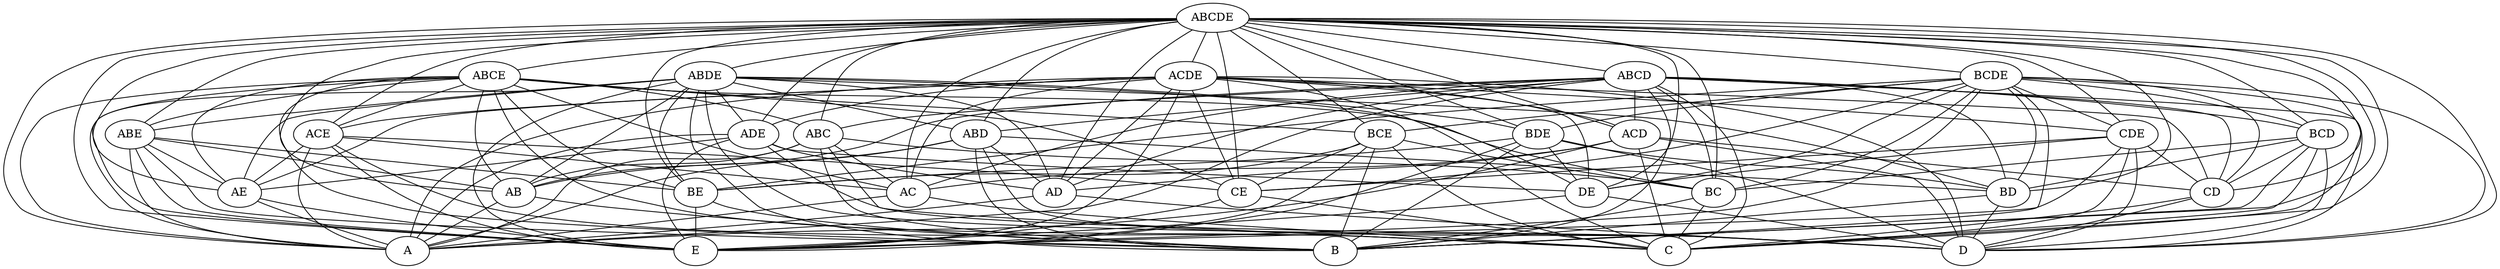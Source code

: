 strict graph "" {
	ABCDE	[level=5,
		parts="{'D', 'B', 'E', 'A', 'C'}"];
	ABCD	[level=4,
		parts="{'B', 'D', 'C', 'A'}"];
	ABCDE -- ABCD;
	ABCE	[level=4,
		parts="{'B', 'C', 'E', 'A'}"];
	ABCDE -- ABCE;
	ABDE	[level=4,
		parts="{'B', 'D', 'E', 'A'}"];
	ABCDE -- ABDE;
	ACDE	[level=4,
		parts="{'D', 'C', 'E', 'A'}"];
	ABCDE -- ACDE;
	BCDE	[level=4,
		parts="{'B', 'D', 'E', 'C'}"];
	ABCDE -- BCDE;
	ABC	[level=3,
		parts="{'B', 'C', 'A'}"];
	ABCDE -- ABC;
	ABD	[level=3,
		parts="{'B', 'D', 'A'}"];
	ABCDE -- ABD;
	ABE	[level=3,
		parts="{'B', 'E', 'A'}"];
	ABCDE -- ABE;
	ACD	[level=3,
		parts="{'D', 'C', 'A'}"];
	ABCDE -- ACD;
	ACE	[level=3,
		parts="{'C', 'E', 'A'}"];
	ABCDE -- ACE;
	ADE	[level=3,
		parts="{'D', 'E', 'A'}"];
	ABCDE -- ADE;
	BCD	[level=3,
		parts="{'B', 'D', 'C'}"];
	ABCDE -- BCD;
	BCE	[level=3,
		parts="{'B', 'E', 'C'}"];
	ABCDE -- BCE;
	BDE	[level=3,
		parts="{'B', 'D', 'E'}"];
	ABCDE -- BDE;
	CDE	[level=3,
		parts="{'D', 'E', 'C'}"];
	ABCDE -- CDE;
	AB	[level=2,
		parts="{'B', 'A'}"];
	ABCDE -- AB;
	AC	[level=2,
		parts="{'C', 'A'}"];
	ABCDE -- AC;
	AD	[level=2,
		parts="{'D', 'A'}"];
	ABCDE -- AD;
	AE	[level=2,
		parts="{'E', 'A'}"];
	ABCDE -- AE;
	BC	[level=2,
		parts="{'B', 'C'}"];
	ABCDE -- BC;
	BD	[level=2,
		parts="{'B', 'D'}"];
	ABCDE -- BD;
	BE	[level=2,
		parts="{'B', 'E'}"];
	ABCDE -- BE;
	CD	[level=2,
		parts="{'D', 'C'}"];
	ABCDE -- CD;
	CE	[level=2,
		parts="{'E', 'C'}"];
	ABCDE -- CE;
	DE	[level=2,
		parts="{'D', 'E'}"];
	ABCDE -- DE;
	A	[level=1,
		parts="{'A'}"];
	ABCDE -- A;
	B	[level=1,
		parts="{'B'}"];
	ABCDE -- B;
	C	[level=1,
		parts="{'C'}"];
	ABCDE -- C;
	D	[level=1,
		parts="{'D'}"];
	ABCDE -- D;
	E	[level=1,
		parts="{'E'}"];
	ABCDE -- E;
	ABCD -- ABC;
	ABCD -- ABD;
	ABCD -- ACD;
	ABCD -- BCD;
	ABCD -- AB;
	ABCD -- AC;
	ABCD -- AD;
	ABCD -- BC;
	ABCD -- BD;
	ABCD -- CD;
	ABCD -- A;
	ABCD -- B;
	ABCD -- C;
	ABCD -- D;
	ABCE -- ABC;
	ABCE -- ABE;
	ABCE -- ACE;
	ABCE -- BCE;
	ABCE -- AB;
	ABCE -- AC;
	ABCE -- AE;
	ABCE -- BC;
	ABCE -- BE;
	ABCE -- CE;
	ABCE -- A;
	ABCE -- B;
	ABCE -- C;
	ABCE -- E;
	ABDE -- ABD;
	ABDE -- ABE;
	ABDE -- ADE;
	ABDE -- BDE;
	ABDE -- AB;
	ABDE -- AD;
	ABDE -- AE;
	ABDE -- BD;
	ABDE -- BE;
	ABDE -- DE;
	ABDE -- A;
	ABDE -- B;
	ABDE -- D;
	ABDE -- E;
	ACDE -- ACD;
	ACDE -- ACE;
	ACDE -- ADE;
	ACDE -- CDE;
	ACDE -- AC;
	ACDE -- AD;
	ACDE -- AE;
	ACDE -- CD;
	ACDE -- CE;
	ACDE -- DE;
	ACDE -- A;
	ACDE -- C;
	ACDE -- D;
	ACDE -- E;
	BCDE -- BCD;
	BCDE -- BCE;
	BCDE -- BDE;
	BCDE -- CDE;
	BCDE -- BC;
	BCDE -- BD;
	BCDE -- BE;
	BCDE -- CD;
	BCDE -- CE;
	BCDE -- DE;
	BCDE -- B;
	BCDE -- C;
	BCDE -- D;
	BCDE -- E;
	ABC -- AB;
	ABC -- AC;
	ABC -- BC;
	ABC -- A;
	ABC -- B;
	ABC -- C;
	ABD -- AB;
	ABD -- AD;
	ABD -- BD;
	ABD -- A;
	ABD -- B;
	ABD -- D;
	ABE -- AB;
	ABE -- AE;
	ABE -- BE;
	ABE -- A;
	ABE -- B;
	ABE -- E;
	ACD -- AC;
	ACD -- AD;
	ACD -- CD;
	ACD -- A;
	ACD -- C;
	ACD -- D;
	ACE -- AC;
	ACE -- AE;
	ACE -- CE;
	ACE -- A;
	ACE -- C;
	ACE -- E;
	ADE -- AD;
	ADE -- AE;
	ADE -- DE;
	ADE -- A;
	ADE -- D;
	ADE -- E;
	BCD -- BC;
	BCD -- BD;
	BCD -- CD;
	BCD -- B;
	BCD -- C;
	BCD -- D;
	BCE -- BC;
	BCE -- BE;
	BCE -- CE;
	BCE -- B;
	BCE -- C;
	BCE -- E;
	BDE -- BD;
	BDE -- BE;
	BDE -- DE;
	BDE -- B;
	BDE -- D;
	BDE -- E;
	CDE -- CD;
	CDE -- CE;
	CDE -- DE;
	CDE -- C;
	CDE -- D;
	CDE -- E;
	AB -- A;
	AB -- B;
	AC -- A;
	AC -- C;
	AD -- A;
	AD -- D;
	AE -- A;
	AE -- E;
	BC -- B;
	BC -- C;
	BD -- B;
	BD -- D;
	BE -- B;
	BE -- E;
	CD -- C;
	CD -- D;
	CE -- C;
	CE -- E;
	DE -- D;
	DE -- E;
}
